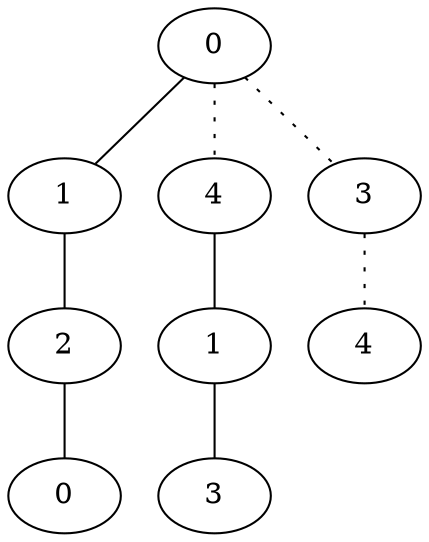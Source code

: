 graph {
a0[label=0];
a1[label=1];
a2[label=2];
a3[label=0];
a4[label=4];
a5[label=1];
a6[label=3];
a7[label=3];
a8[label=4];
a0 -- a1;
a0 -- a4 [style=dotted];
a0 -- a7 [style=dotted];
a1 -- a2;
a2 -- a3;
a4 -- a5;
a5 -- a6;
a7 -- a8 [style=dotted];
}
